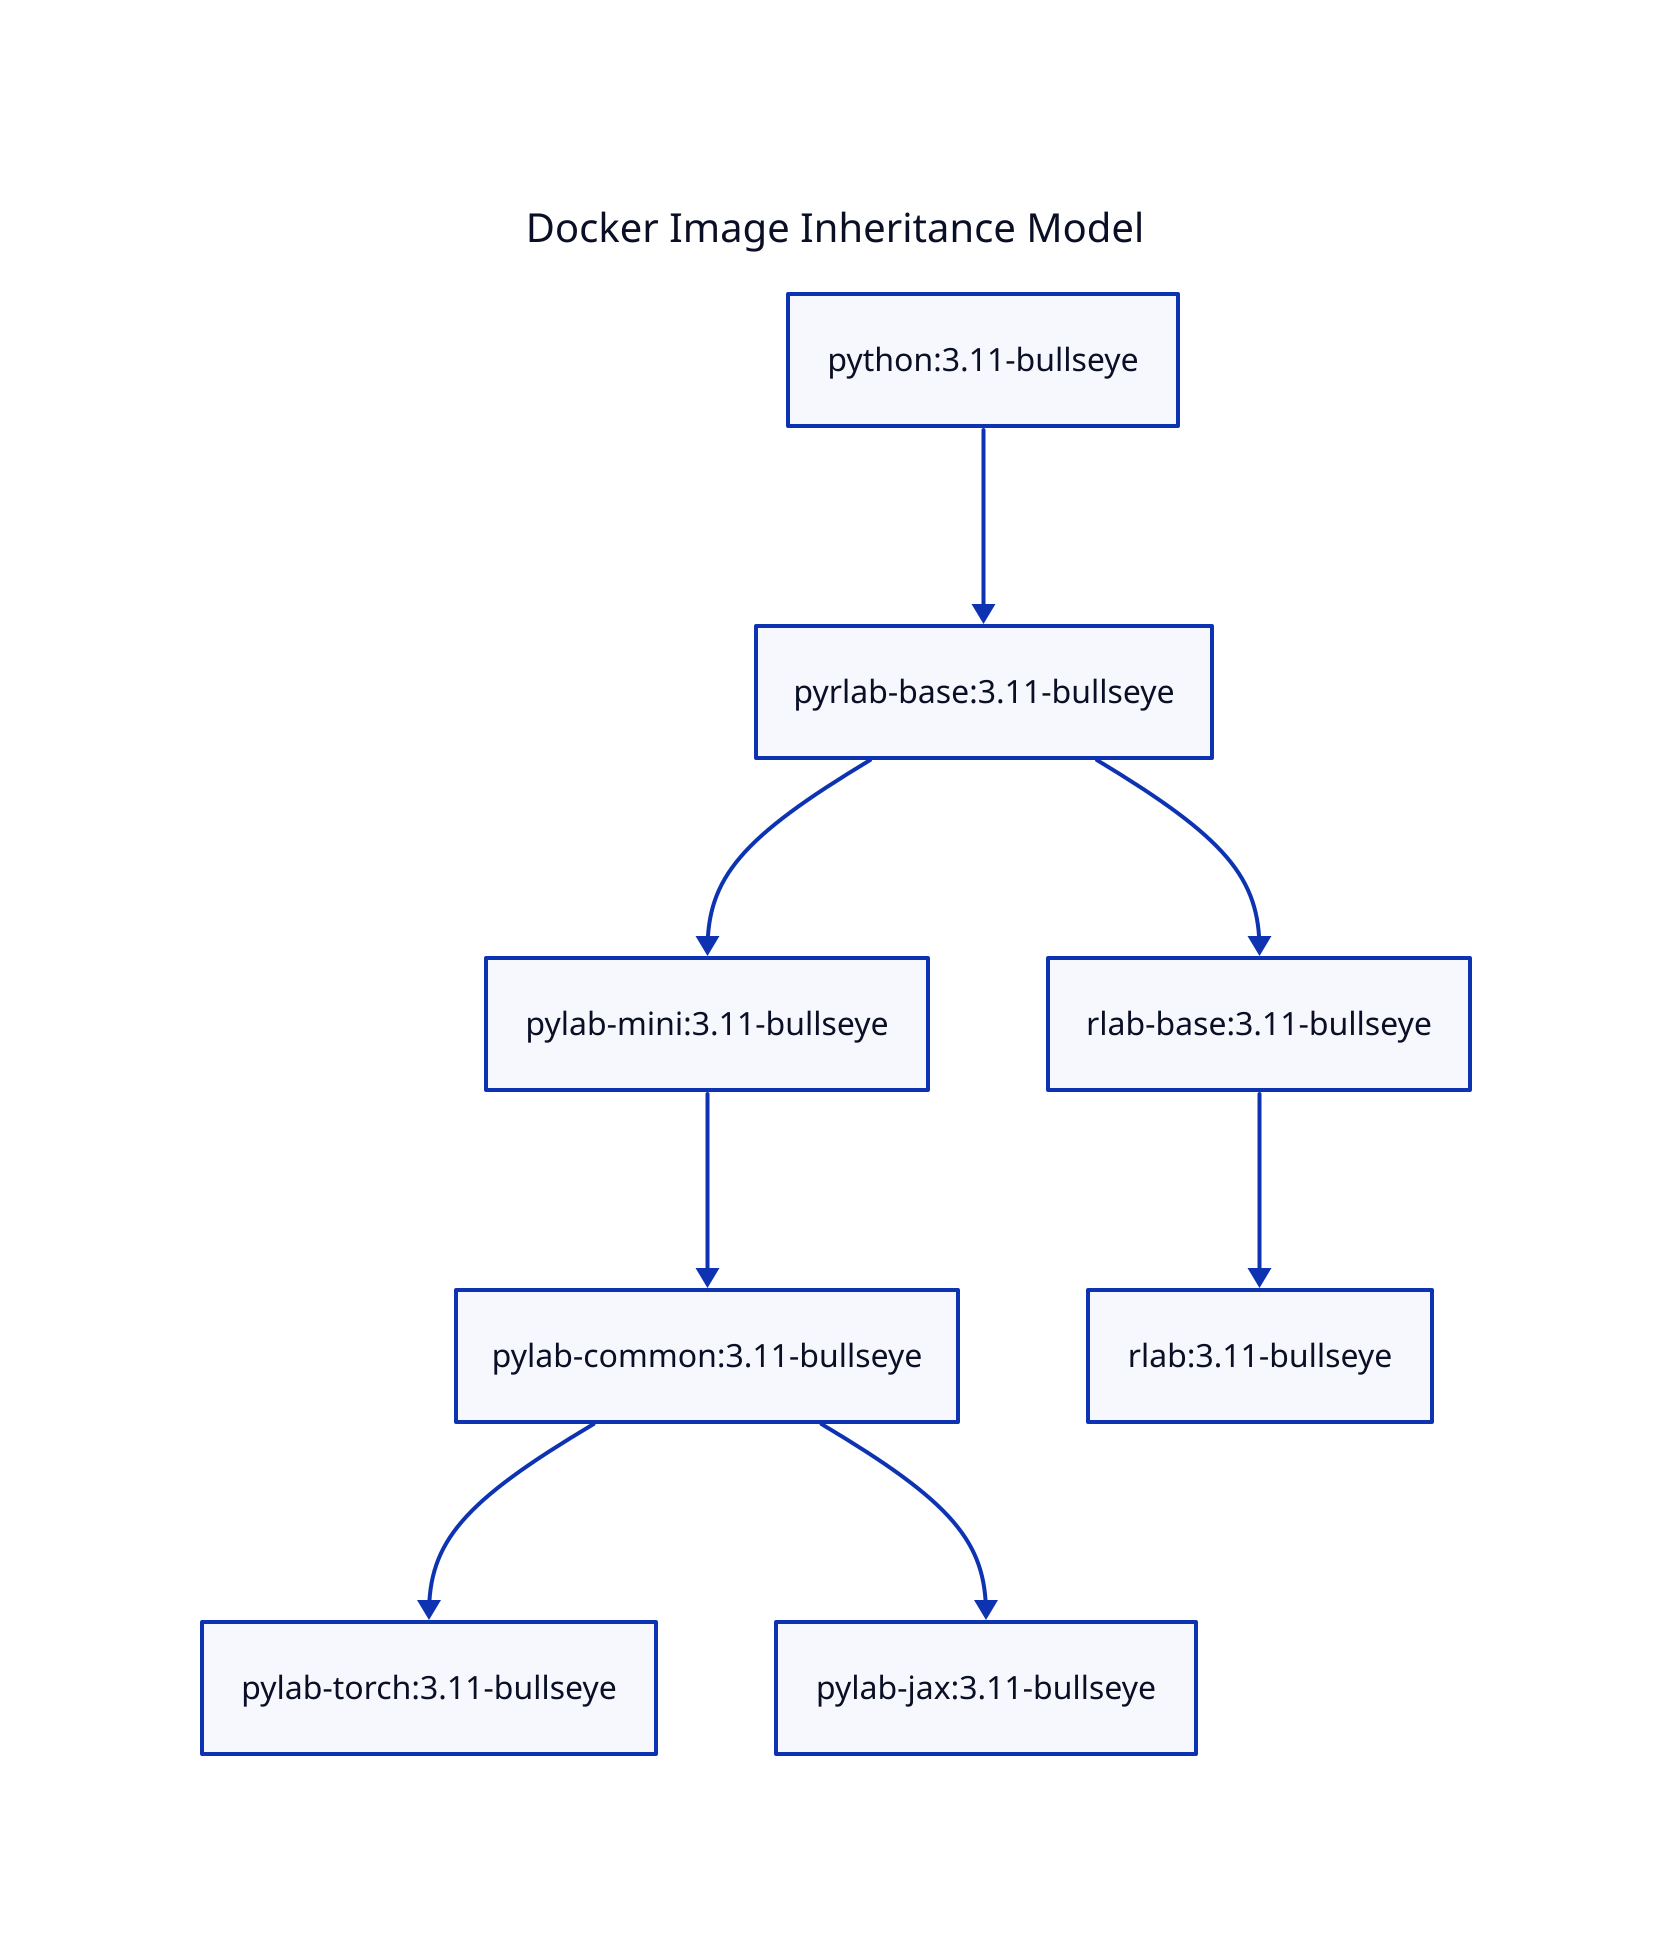 title: Docker Image Inheritance Model {
  near: top-center
  shape: text
  style: {
    font-size: 20
    bold: true
  }
}

direction: down

"python:3.11-bullseye" -> "pyrlab-base:3.11-bullseye"
"pyrlab-base:3.11-bullseye" -> "pylab-mini:3.11-bullseye" -> "pylab-common:3.11-bullseye"
"pyrlab-base:3.11-bullseye" -> "rlab-base:3.11-bullseye" -> "rlab:3.11-bullseye"
"pylab-common:3.11-bullseye" -> "pylab-torch:3.11-bullseye"
"pylab-common:3.11-bullseye" -> "pylab-jax:3.11-bullseye"
